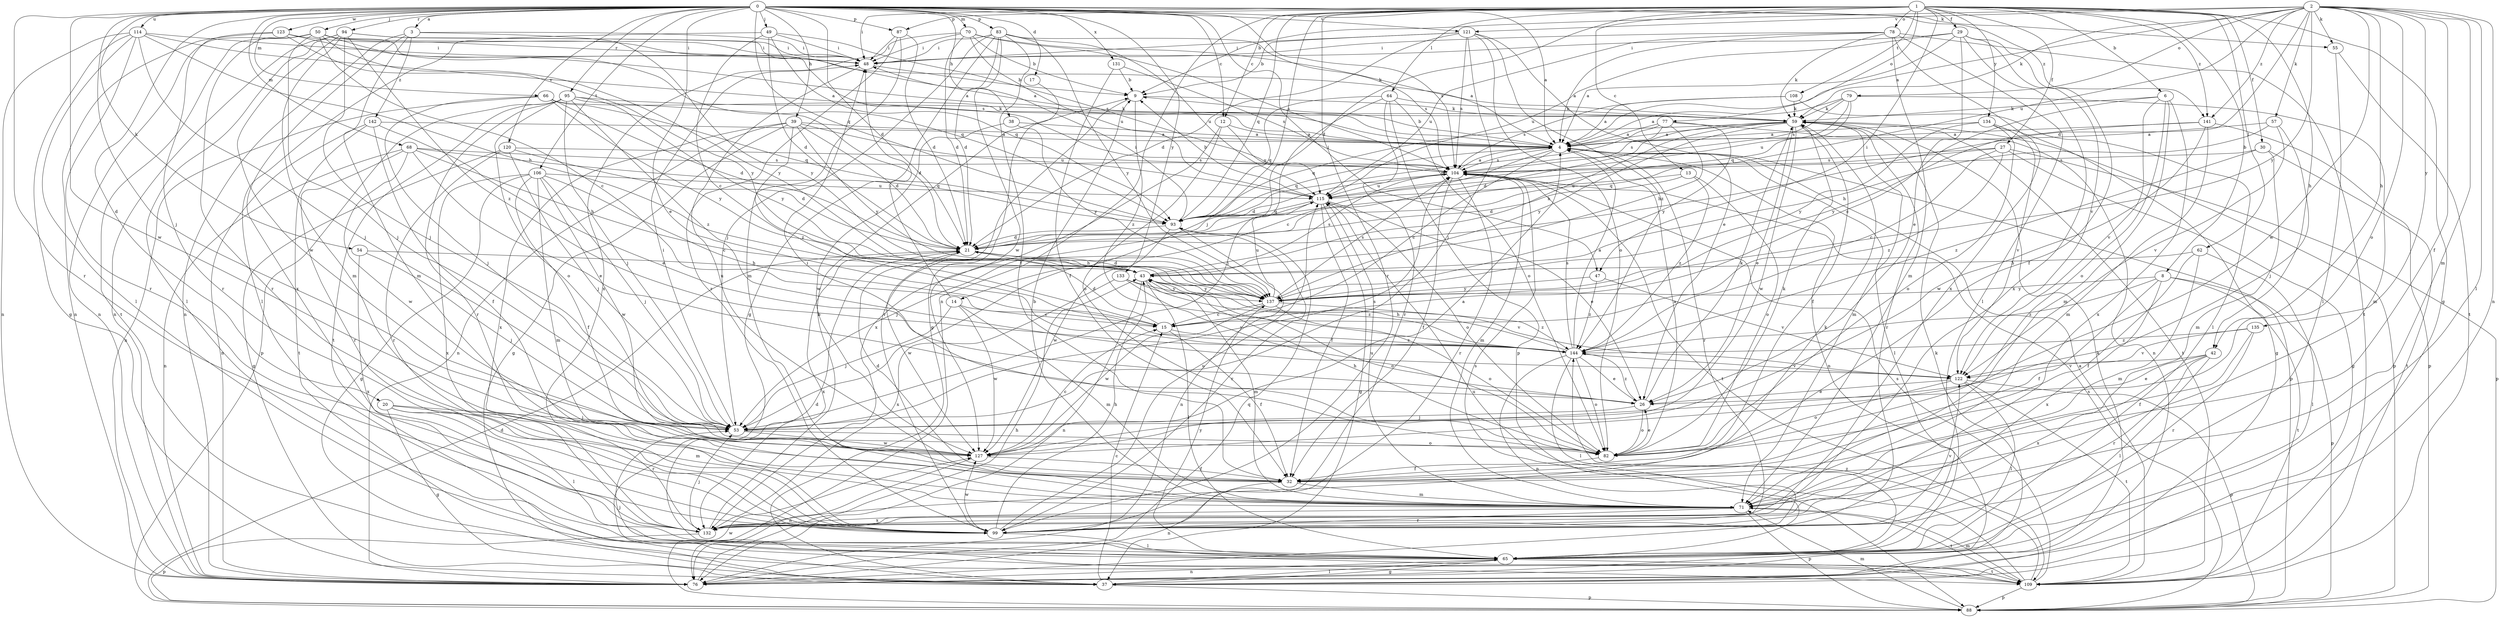 strict digraph  {
0;
1;
2;
3;
4;
6;
8;
9;
12;
13;
14;
15;
17;
20;
21;
26;
27;
29;
30;
32;
37;
38;
39;
42;
43;
47;
48;
49;
50;
53;
54;
55;
57;
59;
62;
64;
65;
66;
68;
70;
71;
76;
77;
78;
79;
82;
83;
87;
88;
93;
94;
95;
99;
104;
106;
108;
109;
114;
115;
120;
121;
122;
123;
127;
131;
132;
133;
134;
135;
137;
141;
142;
144;
0 -> 3  [label=a];
0 -> 4  [label=a];
0 -> 12  [label=c];
0 -> 17  [label=d];
0 -> 20  [label=d];
0 -> 21  [label=d];
0 -> 26  [label=e];
0 -> 38  [label=h];
0 -> 39  [label=h];
0 -> 47  [label=i];
0 -> 49  [label=j];
0 -> 50  [label=j];
0 -> 53  [label=j];
0 -> 54  [label=k];
0 -> 55  [label=k];
0 -> 66  [label=m];
0 -> 68  [label=m];
0 -> 70  [label=m];
0 -> 83  [label=p];
0 -> 87  [label=p];
0 -> 93  [label=q];
0 -> 94  [label=r];
0 -> 95  [label=r];
0 -> 99  [label=r];
0 -> 104  [label=s];
0 -> 106  [label=t];
0 -> 114  [label=u];
0 -> 120  [label=v];
0 -> 121  [label=v];
0 -> 123  [label=w];
0 -> 127  [label=w];
0 -> 131  [label=x];
0 -> 133  [label=y];
0 -> 141  [label=z];
1 -> 6  [label=b];
1 -> 8  [label=b];
1 -> 12  [label=c];
1 -> 13  [label=c];
1 -> 21  [label=d];
1 -> 27  [label=f];
1 -> 29  [label=f];
1 -> 30  [label=f];
1 -> 37  [label=g];
1 -> 42  [label=h];
1 -> 47  [label=i];
1 -> 48  [label=i];
1 -> 53  [label=j];
1 -> 62  [label=l];
1 -> 64  [label=l];
1 -> 76  [label=n];
1 -> 77  [label=o];
1 -> 78  [label=o];
1 -> 87  [label=p];
1 -> 93  [label=q];
1 -> 99  [label=r];
1 -> 108  [label=t];
1 -> 134  [label=y];
1 -> 141  [label=z];
2 -> 4  [label=a];
2 -> 9  [label=b];
2 -> 21  [label=d];
2 -> 32  [label=f];
2 -> 42  [label=h];
2 -> 55  [label=k];
2 -> 57  [label=k];
2 -> 59  [label=k];
2 -> 65  [label=l];
2 -> 71  [label=m];
2 -> 76  [label=n];
2 -> 79  [label=o];
2 -> 82  [label=o];
2 -> 115  [label=u];
2 -> 121  [label=v];
2 -> 127  [label=w];
2 -> 135  [label=y];
2 -> 137  [label=y];
2 -> 141  [label=z];
3 -> 48  [label=i];
3 -> 71  [label=m];
3 -> 76  [label=n];
3 -> 132  [label=x];
3 -> 137  [label=y];
3 -> 142  [label=z];
4 -> 9  [label=b];
4 -> 14  [label=c];
4 -> 15  [label=c];
4 -> 65  [label=l];
4 -> 76  [label=n];
4 -> 88  [label=p];
4 -> 93  [label=q];
4 -> 99  [label=r];
4 -> 104  [label=s];
6 -> 15  [label=c];
6 -> 59  [label=k];
6 -> 71  [label=m];
6 -> 82  [label=o];
6 -> 122  [label=v];
6 -> 132  [label=x];
8 -> 32  [label=f];
8 -> 88  [label=p];
8 -> 109  [label=t];
8 -> 132  [label=x];
8 -> 137  [label=y];
8 -> 144  [label=z];
9 -> 59  [label=k];
9 -> 99  [label=r];
9 -> 144  [label=z];
12 -> 4  [label=a];
12 -> 82  [label=o];
12 -> 115  [label=u];
12 -> 132  [label=x];
13 -> 21  [label=d];
13 -> 82  [label=o];
13 -> 115  [label=u];
13 -> 144  [label=z];
14 -> 15  [label=c];
14 -> 48  [label=i];
14 -> 53  [label=j];
14 -> 71  [label=m];
14 -> 127  [label=w];
15 -> 21  [label=d];
15 -> 32  [label=f];
15 -> 144  [label=z];
17 -> 37  [label=g];
20 -> 37  [label=g];
20 -> 53  [label=j];
20 -> 65  [label=l];
20 -> 71  [label=m];
20 -> 99  [label=r];
21 -> 43  [label=h];
21 -> 127  [label=w];
21 -> 132  [label=x];
26 -> 53  [label=j];
26 -> 59  [label=k];
26 -> 82  [label=o];
26 -> 144  [label=z];
27 -> 15  [label=c];
27 -> 37  [label=g];
27 -> 88  [label=p];
27 -> 93  [label=q];
27 -> 104  [label=s];
27 -> 144  [label=z];
29 -> 4  [label=a];
29 -> 26  [label=e];
29 -> 32  [label=f];
29 -> 48  [label=i];
29 -> 115  [label=u];
29 -> 122  [label=v];
29 -> 132  [label=x];
30 -> 71  [label=m];
30 -> 104  [label=s];
30 -> 109  [label=t];
30 -> 144  [label=z];
32 -> 21  [label=d];
32 -> 71  [label=m];
32 -> 76  [label=n];
37 -> 15  [label=c];
37 -> 59  [label=k];
37 -> 65  [label=l];
37 -> 88  [label=p];
38 -> 4  [label=a];
38 -> 127  [label=w];
38 -> 137  [label=y];
39 -> 4  [label=a];
39 -> 21  [label=d];
39 -> 37  [label=g];
39 -> 76  [label=n];
39 -> 115  [label=u];
39 -> 132  [label=x];
39 -> 137  [label=y];
39 -> 144  [label=z];
42 -> 26  [label=e];
42 -> 65  [label=l];
42 -> 99  [label=r];
42 -> 122  [label=v];
42 -> 132  [label=x];
43 -> 21  [label=d];
43 -> 65  [label=l];
43 -> 71  [label=m];
43 -> 76  [label=n];
43 -> 82  [label=o];
43 -> 104  [label=s];
43 -> 122  [label=v];
43 -> 137  [label=y];
47 -> 122  [label=v];
47 -> 137  [label=y];
47 -> 144  [label=z];
48 -> 9  [label=b];
48 -> 32  [label=u];
49 -> 15  [label=c];
49 -> 21  [label=d];
49 -> 48  [label=i];
49 -> 65  [label=l];
49 -> 93  [label=q];
49 -> 104  [label=s];
50 -> 15  [label=c];
50 -> 48  [label=i];
50 -> 53  [label=j];
50 -> 59  [label=k];
50 -> 76  [label=n];
50 -> 93  [label=q];
50 -> 99  [label=r];
50 -> 104  [label=s];
50 -> 109  [label=t];
50 -> 137  [label=y];
53 -> 48  [label=i];
53 -> 82  [label=o];
53 -> 104  [label=s];
53 -> 127  [label=w];
54 -> 43  [label=h];
54 -> 53  [label=j];
54 -> 132  [label=x];
55 -> 65  [label=l];
55 -> 109  [label=t];
57 -> 4  [label=a];
57 -> 43  [label=h];
57 -> 53  [label=j];
57 -> 122  [label=v];
59 -> 4  [label=a];
59 -> 21  [label=d];
59 -> 26  [label=e];
59 -> 32  [label=f];
59 -> 43  [label=h];
59 -> 71  [label=m];
59 -> 88  [label=p];
59 -> 93  [label=q];
59 -> 99  [label=r];
59 -> 109  [label=t];
59 -> 127  [label=w];
59 -> 137  [label=y];
62 -> 32  [label=f];
62 -> 43  [label=h];
62 -> 65  [label=l];
62 -> 71  [label=m];
64 -> 53  [label=j];
64 -> 59  [label=k];
64 -> 82  [label=o];
64 -> 88  [label=p];
64 -> 93  [label=q];
64 -> 99  [label=r];
65 -> 21  [label=d];
65 -> 37  [label=g];
65 -> 76  [label=n];
65 -> 104  [label=s];
65 -> 109  [label=t];
65 -> 137  [label=y];
66 -> 21  [label=d];
66 -> 53  [label=j];
66 -> 59  [label=k];
66 -> 76  [label=n];
66 -> 93  [label=q];
66 -> 137  [label=y];
68 -> 26  [label=e];
68 -> 43  [label=h];
68 -> 76  [label=n];
68 -> 93  [label=q];
68 -> 99  [label=r];
68 -> 104  [label=s];
68 -> 127  [label=w];
70 -> 4  [label=a];
70 -> 9  [label=b];
70 -> 21  [label=d];
70 -> 48  [label=i];
70 -> 104  [label=s];
70 -> 115  [label=u];
70 -> 132  [label=x];
71 -> 9  [label=b];
71 -> 88  [label=p];
71 -> 99  [label=r];
71 -> 109  [label=t];
71 -> 115  [label=u];
71 -> 132  [label=x];
76 -> 43  [label=h];
76 -> 59  [label=k];
76 -> 93  [label=q];
77 -> 4  [label=a];
77 -> 43  [label=h];
77 -> 76  [label=n];
77 -> 93  [label=q];
77 -> 104  [label=s];
77 -> 137  [label=y];
78 -> 4  [label=a];
78 -> 48  [label=i];
78 -> 59  [label=k];
78 -> 65  [label=l];
78 -> 71  [label=m];
78 -> 109  [label=t];
78 -> 115  [label=u];
78 -> 132  [label=x];
79 -> 4  [label=a];
79 -> 59  [label=k];
79 -> 71  [label=m];
79 -> 93  [label=q];
79 -> 104  [label=s];
79 -> 115  [label=u];
82 -> 4  [label=a];
82 -> 26  [label=e];
82 -> 32  [label=f];
82 -> 43  [label=h];
82 -> 48  [label=i];
82 -> 59  [label=k];
83 -> 21  [label=d];
83 -> 32  [label=f];
83 -> 37  [label=g];
83 -> 48  [label=i];
83 -> 53  [label=j];
83 -> 104  [label=s];
83 -> 115  [label=u];
83 -> 127  [label=w];
83 -> 137  [label=y];
87 -> 21  [label=d];
87 -> 48  [label=i];
87 -> 71  [label=m];
87 -> 99  [label=r];
88 -> 21  [label=d];
88 -> 71  [label=m];
88 -> 104  [label=s];
88 -> 127  [label=w];
93 -> 21  [label=d];
93 -> 48  [label=i];
93 -> 76  [label=n];
93 -> 99  [label=r];
93 -> 127  [label=w];
94 -> 4  [label=a];
94 -> 48  [label=i];
94 -> 53  [label=j];
94 -> 65  [label=l];
94 -> 71  [label=m];
94 -> 76  [label=n];
94 -> 127  [label=w];
94 -> 144  [label=z];
95 -> 21  [label=d];
95 -> 53  [label=j];
95 -> 59  [label=k];
95 -> 82  [label=o];
95 -> 88  [label=p];
95 -> 99  [label=r];
95 -> 109  [label=t];
95 -> 137  [label=y];
95 -> 144  [label=z];
99 -> 43  [label=h];
99 -> 65  [label=l];
99 -> 115  [label=u];
99 -> 122  [label=v];
99 -> 127  [label=w];
104 -> 4  [label=a];
104 -> 21  [label=d];
104 -> 32  [label=f];
104 -> 71  [label=m];
104 -> 99  [label=r];
104 -> 109  [label=t];
104 -> 115  [label=u];
106 -> 15  [label=c];
106 -> 32  [label=f];
106 -> 37  [label=g];
106 -> 53  [label=j];
106 -> 71  [label=m];
106 -> 115  [label=u];
106 -> 127  [label=w];
106 -> 132  [label=x];
108 -> 4  [label=a];
108 -> 59  [label=k];
108 -> 65  [label=l];
108 -> 104  [label=s];
109 -> 4  [label=a];
109 -> 53  [label=j];
109 -> 71  [label=m];
109 -> 88  [label=p];
109 -> 104  [label=s];
109 -> 115  [label=u];
109 -> 144  [label=z];
114 -> 4  [label=a];
114 -> 37  [label=g];
114 -> 43  [label=h];
114 -> 48  [label=i];
114 -> 53  [label=j];
114 -> 65  [label=l];
114 -> 76  [label=n];
114 -> 99  [label=r];
115 -> 9  [label=b];
115 -> 26  [label=e];
115 -> 32  [label=f];
115 -> 37  [label=g];
115 -> 53  [label=j];
115 -> 82  [label=o];
115 -> 93  [label=q];
120 -> 21  [label=d];
120 -> 37  [label=g];
120 -> 53  [label=j];
120 -> 99  [label=r];
120 -> 104  [label=s];
121 -> 9  [label=b];
121 -> 21  [label=d];
121 -> 26  [label=e];
121 -> 48  [label=i];
121 -> 53  [label=j];
121 -> 82  [label=o];
121 -> 104  [label=s];
121 -> 144  [label=z];
122 -> 26  [label=e];
122 -> 65  [label=l];
122 -> 82  [label=o];
122 -> 88  [label=p];
122 -> 109  [label=t];
123 -> 4  [label=a];
123 -> 48  [label=i];
123 -> 76  [label=n];
123 -> 99  [label=r];
123 -> 137  [label=y];
127 -> 4  [label=a];
127 -> 15  [label=c];
127 -> 32  [label=f];
127 -> 76  [label=n];
131 -> 9  [label=b];
131 -> 32  [label=f];
131 -> 104  [label=s];
132 -> 9  [label=b];
132 -> 53  [label=j];
132 -> 59  [label=k];
132 -> 88  [label=p];
133 -> 122  [label=v];
133 -> 132  [label=x];
133 -> 137  [label=y];
133 -> 144  [label=z];
134 -> 4  [label=a];
134 -> 37  [label=g];
134 -> 82  [label=o];
134 -> 122  [label=v];
134 -> 137  [label=y];
135 -> 32  [label=f];
135 -> 99  [label=r];
135 -> 122  [label=v];
135 -> 144  [label=z];
137 -> 15  [label=c];
137 -> 82  [label=o];
137 -> 104  [label=s];
137 -> 115  [label=u];
137 -> 127  [label=w];
137 -> 144  [label=z];
141 -> 4  [label=a];
141 -> 71  [label=m];
141 -> 88  [label=p];
141 -> 127  [label=w];
141 -> 137  [label=y];
142 -> 4  [label=a];
142 -> 26  [label=e];
142 -> 32  [label=f];
142 -> 76  [label=n];
142 -> 109  [label=t];
144 -> 4  [label=a];
144 -> 26  [label=e];
144 -> 43  [label=h];
144 -> 65  [label=l];
144 -> 76  [label=n];
144 -> 82  [label=o];
144 -> 104  [label=s];
144 -> 122  [label=v];
}

